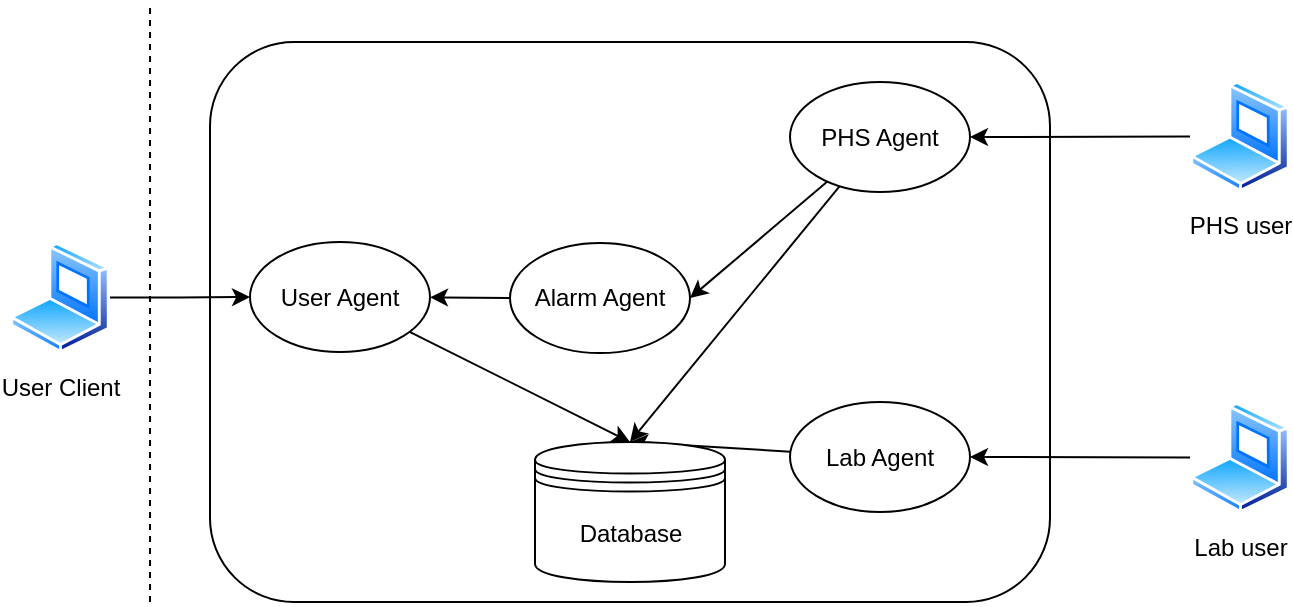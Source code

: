 <mxfile version="13.9.1" type="github">
  <diagram id="SCPMQZU-KRGPK-8vWmiQ" name="Page-1">
    <mxGraphModel dx="1038" dy="548" grid="1" gridSize="10" guides="1" tooltips="1" connect="1" arrows="1" fold="1" page="1" pageScale="1" pageWidth="850" pageHeight="1100" math="0" shadow="0">
      <root>
        <mxCell id="0" />
        <mxCell id="1" parent="0" />
        <mxCell id="vti_hvAgY39iQmyZZWum-4" value="" style="rounded=1;whiteSpace=wrap;html=1;" parent="1" vertex="1">
          <mxGeometry x="220" y="40" width="420" height="280" as="geometry" />
        </mxCell>
        <mxCell id="vti_hvAgY39iQmyZZWum-10" style="edgeStyle=orthogonalEdgeStyle;rounded=0;orthogonalLoop=1;jettySize=auto;html=1;" parent="1" source="vti_hvAgY39iQmyZZWum-1" target="vti_hvAgY39iQmyZZWum-5" edge="1">
          <mxGeometry relative="1" as="geometry" />
        </mxCell>
        <mxCell id="vti_hvAgY39iQmyZZWum-1" value="User Client" style="aspect=fixed;perimeter=ellipsePerimeter;html=1;align=center;shadow=0;dashed=0;spacingTop=3;image;image=img/lib/active_directory/laptop_client.svg;" parent="1" vertex="1">
          <mxGeometry x="120" y="140" width="50" height="55.56" as="geometry" />
        </mxCell>
        <mxCell id="vti_hvAgY39iQmyZZWum-3" value="" style="endArrow=none;dashed=1;html=1;" parent="1" edge="1">
          <mxGeometry width="50" height="50" relative="1" as="geometry">
            <mxPoint x="190" y="320" as="sourcePoint" />
            <mxPoint x="190" y="20" as="targetPoint" />
          </mxGeometry>
        </mxCell>
        <mxCell id="vti_hvAgY39iQmyZZWum-14" style="edgeStyle=none;rounded=0;orthogonalLoop=1;jettySize=auto;html=1;entryX=0.5;entryY=0;entryDx=0;entryDy=0;" parent="1" source="vti_hvAgY39iQmyZZWum-5" target="vti_hvAgY39iQmyZZWum-13" edge="1">
          <mxGeometry relative="1" as="geometry" />
        </mxCell>
        <mxCell id="vti_hvAgY39iQmyZZWum-5" value="User Agent" style="ellipse;whiteSpace=wrap;html=1;" parent="1" vertex="1">
          <mxGeometry x="240" y="140" width="90" height="55" as="geometry" />
        </mxCell>
        <mxCell id="vti_hvAgY39iQmyZZWum-12" style="rounded=0;orthogonalLoop=1;jettySize=auto;html=1;entryX=1;entryY=0.5;entryDx=0;entryDy=0;" parent="1" source="vti_hvAgY39iQmyZZWum-6" target="vti_hvAgY39iQmyZZWum-8" edge="1">
          <mxGeometry relative="1" as="geometry" />
        </mxCell>
        <mxCell id="vti_hvAgY39iQmyZZWum-17" style="edgeStyle=none;rounded=0;orthogonalLoop=1;jettySize=auto;html=1;entryX=0.5;entryY=0;entryDx=0;entryDy=0;" parent="1" source="vti_hvAgY39iQmyZZWum-6" edge="1" target="vti_hvAgY39iQmyZZWum-13">
          <mxGeometry relative="1" as="geometry">
            <mxPoint x="430" y="360" as="targetPoint" />
          </mxGeometry>
        </mxCell>
        <mxCell id="vti_hvAgY39iQmyZZWum-6" value="PHS Agent" style="ellipse;whiteSpace=wrap;html=1;" parent="1" vertex="1">
          <mxGeometry x="510" y="60" width="90" height="55" as="geometry" />
        </mxCell>
        <mxCell id="vti_hvAgY39iQmyZZWum-16" style="edgeStyle=none;rounded=0;orthogonalLoop=1;jettySize=auto;html=1;entryX=0.5;entryY=0;entryDx=0;entryDy=0;" parent="1" source="vti_hvAgY39iQmyZZWum-7" target="vti_hvAgY39iQmyZZWum-13" edge="1">
          <mxGeometry relative="1" as="geometry" />
        </mxCell>
        <mxCell id="vti_hvAgY39iQmyZZWum-7" value="Lab Agent" style="ellipse;whiteSpace=wrap;html=1;" parent="1" vertex="1">
          <mxGeometry x="510" y="220" width="90" height="55" as="geometry" />
        </mxCell>
        <mxCell id="vti_hvAgY39iQmyZZWum-15" style="edgeStyle=none;rounded=0;orthogonalLoop=1;jettySize=auto;html=1;" parent="1" source="vti_hvAgY39iQmyZZWum-8" target="vti_hvAgY39iQmyZZWum-5" edge="1">
          <mxGeometry relative="1" as="geometry" />
        </mxCell>
        <mxCell id="vti_hvAgY39iQmyZZWum-8" value="Alarm Agent" style="ellipse;whiteSpace=wrap;html=1;" parent="1" vertex="1">
          <mxGeometry x="370" y="140.56" width="90" height="55" as="geometry" />
        </mxCell>
        <mxCell id="vti_hvAgY39iQmyZZWum-13" value="Database" style="shape=datastore;whiteSpace=wrap;html=1;" parent="1" vertex="1">
          <mxGeometry x="382.5" y="240" width="95" height="70" as="geometry" />
        </mxCell>
        <mxCell id="vti_hvAgY39iQmyZZWum-22" style="edgeStyle=none;rounded=0;orthogonalLoop=1;jettySize=auto;html=1;entryX=1;entryY=0.5;entryDx=0;entryDy=0;" parent="1" source="vti_hvAgY39iQmyZZWum-18" target="vti_hvAgY39iQmyZZWum-6" edge="1">
          <mxGeometry relative="1" as="geometry" />
        </mxCell>
        <mxCell id="vti_hvAgY39iQmyZZWum-18" value="PHS user" style="aspect=fixed;perimeter=ellipsePerimeter;html=1;align=center;shadow=0;dashed=0;spacingTop=3;image;image=img/lib/active_directory/laptop_client.svg;" parent="1" vertex="1">
          <mxGeometry x="710" y="59.44" width="50" height="55.56" as="geometry" />
        </mxCell>
        <mxCell id="vti_hvAgY39iQmyZZWum-21" style="edgeStyle=none;rounded=0;orthogonalLoop=1;jettySize=auto;html=1;entryX=1;entryY=0.5;entryDx=0;entryDy=0;" parent="1" source="vti_hvAgY39iQmyZZWum-20" target="vti_hvAgY39iQmyZZWum-7" edge="1">
          <mxGeometry relative="1" as="geometry" />
        </mxCell>
        <mxCell id="vti_hvAgY39iQmyZZWum-20" value="Lab user" style="aspect=fixed;perimeter=ellipsePerimeter;html=1;align=center;shadow=0;dashed=0;spacingTop=3;image;image=img/lib/active_directory/laptop_client.svg;" parent="1" vertex="1">
          <mxGeometry x="710" y="220" width="50" height="55.56" as="geometry" />
        </mxCell>
      </root>
    </mxGraphModel>
  </diagram>
</mxfile>
